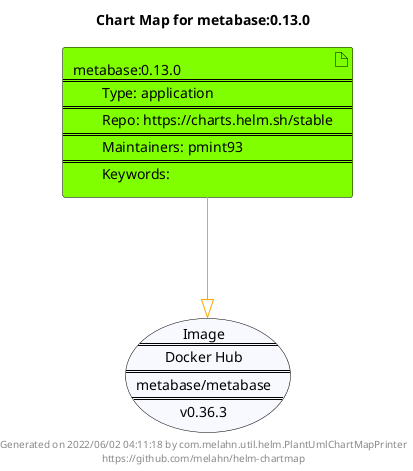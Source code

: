@startuml
skinparam linetype ortho
skinparam backgroundColor white
skinparam usecaseBorderColor black
skinparam usecaseArrowColor LightSlateGray
skinparam artifactBorderColor black
skinparam artifactArrowColor LightSlateGray

title Chart Map for metabase:0.13.0

'There is one referenced Helm Chart
artifact "metabase:0.13.0\n====\n\tType: application\n====\n\tRepo: https://charts.helm.sh/stable\n====\n\tMaintainers: pmint93\n====\n\tKeywords: " as metabase_0_13_0 #Chartreuse

'There is one referenced Docker Image
usecase "Image\n====\nDocker Hub\n====\nmetabase/metabase\n====\nv0.36.3" as metabase_metabase_v0_36_3 #GhostWhite

'Chart Dependencies
metabase_0_13_0--[#orange]-|>metabase_metabase_v0_36_3

center footer Generated on 2022/06/02 04:11:18 by com.melahn.util.helm.PlantUmlChartMapPrinter\nhttps://github.com/melahn/helm-chartmap
@enduml
